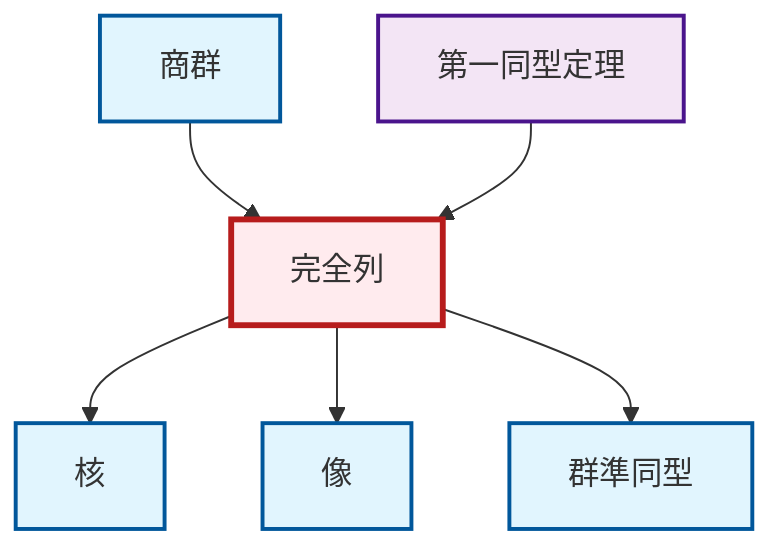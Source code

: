 graph TD
    classDef definition fill:#e1f5fe,stroke:#01579b,stroke-width:2px
    classDef theorem fill:#f3e5f5,stroke:#4a148c,stroke-width:2px
    classDef axiom fill:#fff3e0,stroke:#e65100,stroke-width:2px
    classDef example fill:#e8f5e9,stroke:#1b5e20,stroke-width:2px
    classDef current fill:#ffebee,stroke:#b71c1c,stroke-width:3px
    def-exact-sequence["完全列"]:::definition
    def-kernel["核"]:::definition
    thm-first-isomorphism["第一同型定理"]:::theorem
    def-image["像"]:::definition
    def-homomorphism["群準同型"]:::definition
    def-quotient-group["商群"]:::definition
    def-exact-sequence --> def-kernel
    def-quotient-group --> def-exact-sequence
    def-exact-sequence --> def-image
    def-exact-sequence --> def-homomorphism
    thm-first-isomorphism --> def-exact-sequence
    class def-exact-sequence current